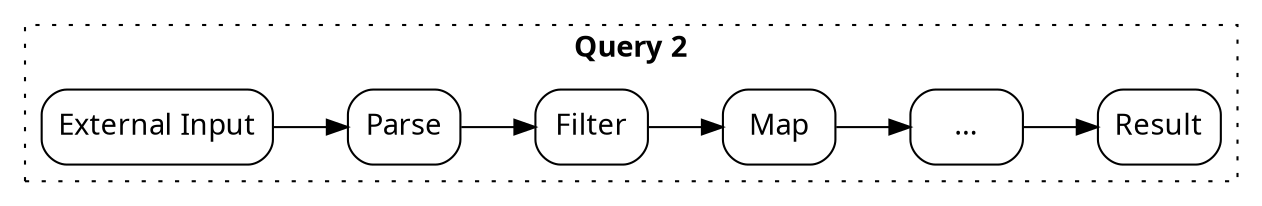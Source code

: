 digraph G {
    rankdir="LR";
    graph [fontname = "source sans pro bold"];
    node [fontname = "source sans pro light"];
    edge [fontname = "source sans pro light"];

    subgraph cluster_2 {
        label="Query 2";
        graph[style=dotted];

        node [style=rounded, shape=box]
        "External Input" -> "Parse"
        "Parse" -> "Filter"
        "Filter" -> "Map"
        "Map" -> "..."
        "..." -> "Result"
    }
}
